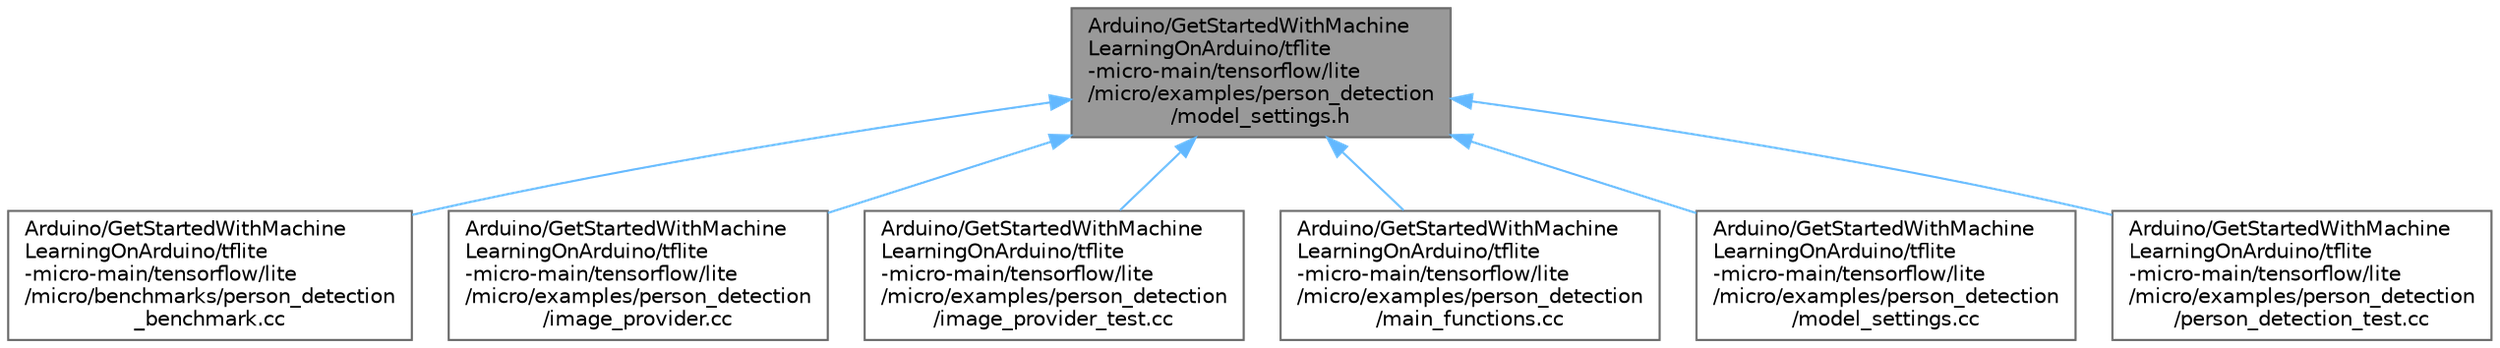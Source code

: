 digraph "Arduino/GetStartedWithMachineLearningOnArduino/tflite-micro-main/tensorflow/lite/micro/examples/person_detection/model_settings.h"
{
 // LATEX_PDF_SIZE
  bgcolor="transparent";
  edge [fontname=Helvetica,fontsize=10,labelfontname=Helvetica,labelfontsize=10];
  node [fontname=Helvetica,fontsize=10,shape=box,height=0.2,width=0.4];
  Node1 [id="Node000001",label="Arduino/GetStartedWithMachine\lLearningOnArduino/tflite\l-micro-main/tensorflow/lite\l/micro/examples/person_detection\l/model_settings.h",height=0.2,width=0.4,color="gray40", fillcolor="grey60", style="filled", fontcolor="black",tooltip=" "];
  Node1 -> Node2 [id="edge1_Node000001_Node000002",dir="back",color="steelblue1",style="solid",tooltip=" "];
  Node2 [id="Node000002",label="Arduino/GetStartedWithMachine\lLearningOnArduino/tflite\l-micro-main/tensorflow/lite\l/micro/benchmarks/person_detection\l_benchmark.cc",height=0.2,width=0.4,color="grey40", fillcolor="white", style="filled",URL="$person__detection__benchmark_8cc.html",tooltip=" "];
  Node1 -> Node3 [id="edge2_Node000001_Node000003",dir="back",color="steelblue1",style="solid",tooltip=" "];
  Node3 [id="Node000003",label="Arduino/GetStartedWithMachine\lLearningOnArduino/tflite\l-micro-main/tensorflow/lite\l/micro/examples/person_detection\l/image_provider.cc",height=0.2,width=0.4,color="grey40", fillcolor="white", style="filled",URL="$image__provider_8cc.html",tooltip=" "];
  Node1 -> Node4 [id="edge3_Node000001_Node000004",dir="back",color="steelblue1",style="solid",tooltip=" "];
  Node4 [id="Node000004",label="Arduino/GetStartedWithMachine\lLearningOnArduino/tflite\l-micro-main/tensorflow/lite\l/micro/examples/person_detection\l/image_provider_test.cc",height=0.2,width=0.4,color="grey40", fillcolor="white", style="filled",URL="$image__provider__test_8cc.html",tooltip=" "];
  Node1 -> Node5 [id="edge4_Node000001_Node000005",dir="back",color="steelblue1",style="solid",tooltip=" "];
  Node5 [id="Node000005",label="Arduino/GetStartedWithMachine\lLearningOnArduino/tflite\l-micro-main/tensorflow/lite\l/micro/examples/person_detection\l/main_functions.cc",height=0.2,width=0.4,color="grey40", fillcolor="white", style="filled",URL="$main__functions_8cc.html",tooltip=" "];
  Node1 -> Node6 [id="edge5_Node000001_Node000006",dir="back",color="steelblue1",style="solid",tooltip=" "];
  Node6 [id="Node000006",label="Arduino/GetStartedWithMachine\lLearningOnArduino/tflite\l-micro-main/tensorflow/lite\l/micro/examples/person_detection\l/model_settings.cc",height=0.2,width=0.4,color="grey40", fillcolor="white", style="filled",URL="$model__settings_8cc.html",tooltip=" "];
  Node1 -> Node7 [id="edge6_Node000001_Node000007",dir="back",color="steelblue1",style="solid",tooltip=" "];
  Node7 [id="Node000007",label="Arduino/GetStartedWithMachine\lLearningOnArduino/tflite\l-micro-main/tensorflow/lite\l/micro/examples/person_detection\l/person_detection_test.cc",height=0.2,width=0.4,color="grey40", fillcolor="white", style="filled",URL="$person__detection__test_8cc.html",tooltip=" "];
}
